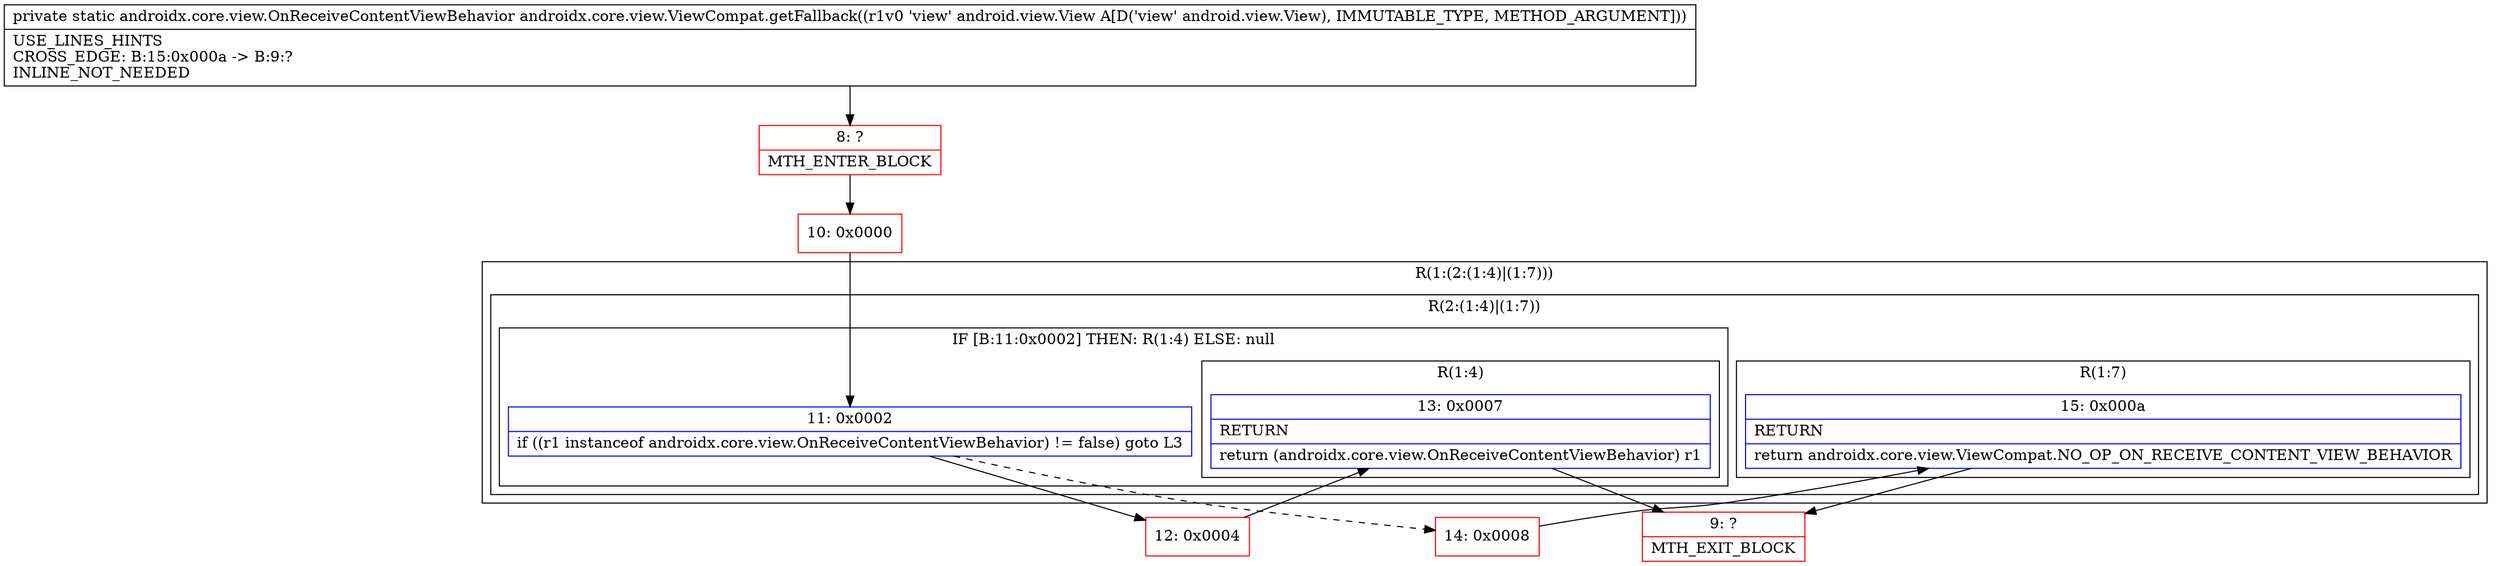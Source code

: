 digraph "CFG forandroidx.core.view.ViewCompat.getFallback(Landroid\/view\/View;)Landroidx\/core\/view\/OnReceiveContentViewBehavior;" {
subgraph cluster_Region_1869510874 {
label = "R(1:(2:(1:4)|(1:7)))";
node [shape=record,color=blue];
subgraph cluster_Region_2061011793 {
label = "R(2:(1:4)|(1:7))";
node [shape=record,color=blue];
subgraph cluster_IfRegion_1760323608 {
label = "IF [B:11:0x0002] THEN: R(1:4) ELSE: null";
node [shape=record,color=blue];
Node_11 [shape=record,label="{11\:\ 0x0002|if ((r1 instanceof androidx.core.view.OnReceiveContentViewBehavior) != false) goto L3\l}"];
subgraph cluster_Region_413899098 {
label = "R(1:4)";
node [shape=record,color=blue];
Node_13 [shape=record,label="{13\:\ 0x0007|RETURN\l|return (androidx.core.view.OnReceiveContentViewBehavior) r1\l}"];
}
}
subgraph cluster_Region_69179965 {
label = "R(1:7)";
node [shape=record,color=blue];
Node_15 [shape=record,label="{15\:\ 0x000a|RETURN\l|return androidx.core.view.ViewCompat.NO_OP_ON_RECEIVE_CONTENT_VIEW_BEHAVIOR\l}"];
}
}
}
Node_8 [shape=record,color=red,label="{8\:\ ?|MTH_ENTER_BLOCK\l}"];
Node_10 [shape=record,color=red,label="{10\:\ 0x0000}"];
Node_12 [shape=record,color=red,label="{12\:\ 0x0004}"];
Node_9 [shape=record,color=red,label="{9\:\ ?|MTH_EXIT_BLOCK\l}"];
Node_14 [shape=record,color=red,label="{14\:\ 0x0008}"];
MethodNode[shape=record,label="{private static androidx.core.view.OnReceiveContentViewBehavior androidx.core.view.ViewCompat.getFallback((r1v0 'view' android.view.View A[D('view' android.view.View), IMMUTABLE_TYPE, METHOD_ARGUMENT]))  | USE_LINES_HINTS\lCROSS_EDGE: B:15:0x000a \-\> B:9:?\lINLINE_NOT_NEEDED\l}"];
MethodNode -> Node_8;Node_11 -> Node_12;
Node_11 -> Node_14[style=dashed];
Node_13 -> Node_9;
Node_15 -> Node_9;
Node_8 -> Node_10;
Node_10 -> Node_11;
Node_12 -> Node_13;
Node_14 -> Node_15;
}

